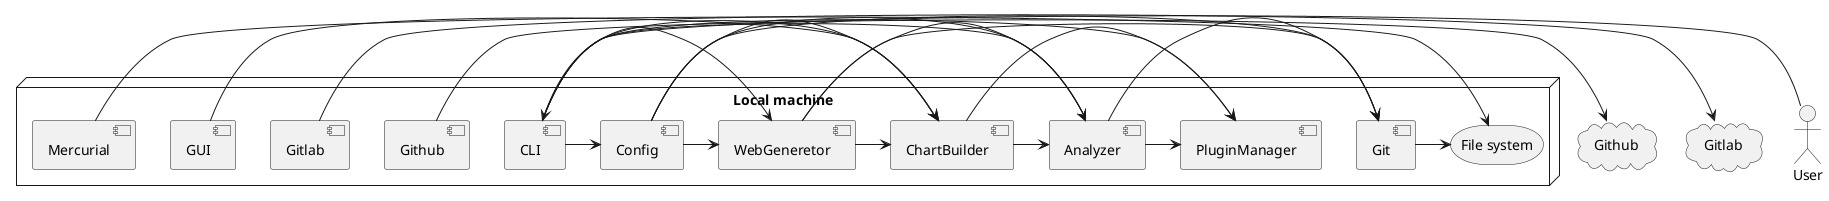 @startuml


cloud Github as githubapi
cloud Gitlab as gitlabapi
actor User as user

node "Local machine" {
  component Analyzer as analyzer
  component ChartBuilder as chartbuilder
  component CLI as cli
  component Config as config
  component Git as git
  component Github as github
  component Gitlab as gitlab
  component GUI as gui
  component Mercurial as hq
  component PluginManager as pluginmanager
  component WebGeneretor as webgen
  storage "File system" as fs
}


analyzer -> git
analyzer -> pluginmanager

chartbuilder -> analyzer
chartbuilder -> pluginmanager

cli -> chartbuilder
cli -> webgen
cli -> config
cli -> analyzer
cli -> pluginmanager

config -> webgen
config -> chartbuilder
config -> analyzer
config -> git

git -> fs

github -> githubapi
gitlab -> gitlabapi

gui -> chartbuilder

hq -> fs

webgen -> chartbuilder
webgen -> analyzer
webgen -> git

user -> cli
@enduml
